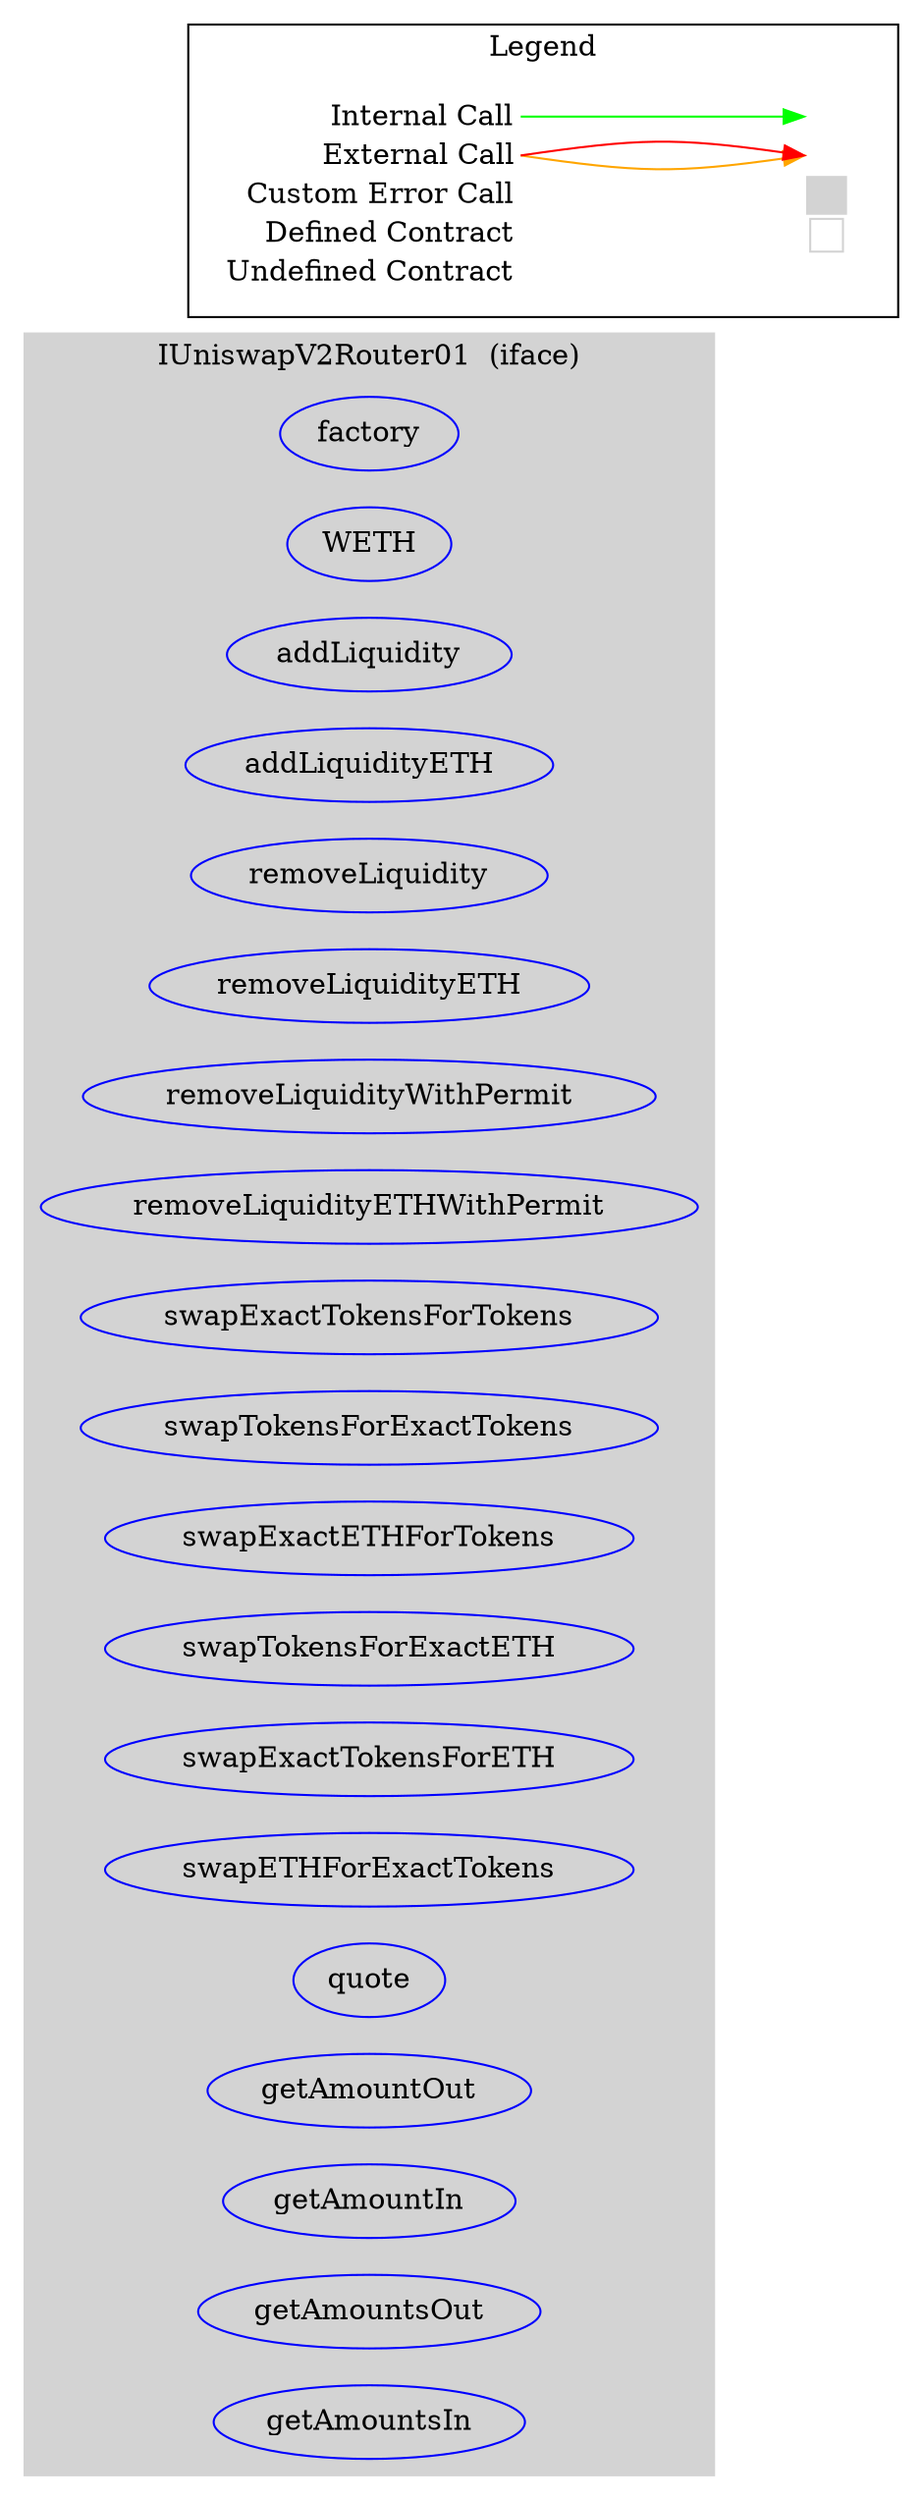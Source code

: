 digraph G {
  graph [ ratio = "auto", page = "100", compound =true ];
subgraph "clusterIUniswapV2Router01" {
  graph [ label = "IUniswapV2Router01  (iface)", color = "lightgray", style = "filled", bgcolor = "lightgray" ];
  "IUniswapV2Router01.factory" [ label = "factory", color = "blue" ];
  "IUniswapV2Router01.WETH" [ label = "WETH", color = "blue" ];
  "IUniswapV2Router01.addLiquidity" [ label = "addLiquidity", color = "blue" ];
  "IUniswapV2Router01.addLiquidityETH" [ label = "addLiquidityETH", color = "blue" ];
  "IUniswapV2Router01.removeLiquidity" [ label = "removeLiquidity", color = "blue" ];
  "IUniswapV2Router01.removeLiquidityETH" [ label = "removeLiquidityETH", color = "blue" ];
  "IUniswapV2Router01.removeLiquidityWithPermit" [ label = "removeLiquidityWithPermit", color = "blue" ];
  "IUniswapV2Router01.removeLiquidityETHWithPermit" [ label = "removeLiquidityETHWithPermit", color = "blue" ];
  "IUniswapV2Router01.swapExactTokensForTokens" [ label = "swapExactTokensForTokens", color = "blue" ];
  "IUniswapV2Router01.swapTokensForExactTokens" [ label = "swapTokensForExactTokens", color = "blue" ];
  "IUniswapV2Router01.swapExactETHForTokens" [ label = "swapExactETHForTokens", color = "blue" ];
  "IUniswapV2Router01.swapTokensForExactETH" [ label = "swapTokensForExactETH", color = "blue" ];
  "IUniswapV2Router01.swapExactTokensForETH" [ label = "swapExactTokensForETH", color = "blue" ];
  "IUniswapV2Router01.swapETHForExactTokens" [ label = "swapETHForExactTokens", color = "blue" ];
  "IUniswapV2Router01.quote" [ label = "quote", color = "blue" ];
  "IUniswapV2Router01.getAmountOut" [ label = "getAmountOut", color = "blue" ];
  "IUniswapV2Router01.getAmountIn" [ label = "getAmountIn", color = "blue" ];
  "IUniswapV2Router01.getAmountsOut" [ label = "getAmountsOut", color = "blue" ];
  "IUniswapV2Router01.getAmountsIn" [ label = "getAmountsIn", color = "blue" ];
}



rankdir=LR
node [shape=plaintext]
subgraph cluster_01 { 
label = "Legend";
key [label=<<table border="0" cellpadding="2" cellspacing="0" cellborder="0">
  <tr><td align="right" port="i1">Internal Call</td></tr>
  <tr><td align="right" port="i2">External Call</td></tr>
  <tr><td align="right" port="i2">Custom Error Call</td></tr>
  <tr><td align="right" port="i3">Defined Contract</td></tr>
  <tr><td align="right" port="i4">Undefined Contract</td></tr>
  </table>>]
key2 [label=<<table border="0" cellpadding="2" cellspacing="0" cellborder="0">
  <tr><td port="i1">&nbsp;&nbsp;&nbsp;</td></tr>
  <tr><td port="i2">&nbsp;&nbsp;&nbsp;</td></tr>
  <tr><td port="i3" bgcolor="lightgray">&nbsp;&nbsp;&nbsp;</td></tr>
  <tr><td port="i4">
    <table border="1" cellborder="0" cellspacing="0" cellpadding="7" color="lightgray">
      <tr>
       <td></td>
      </tr>
     </table>
  </td></tr>
  </table>>]
key:i1:e -> key2:i1:w [color="green"]
key:i2:e -> key2:i2:w [color="orange"]
key:i2:e -> key2:i2:w [color="red"]
}
}

